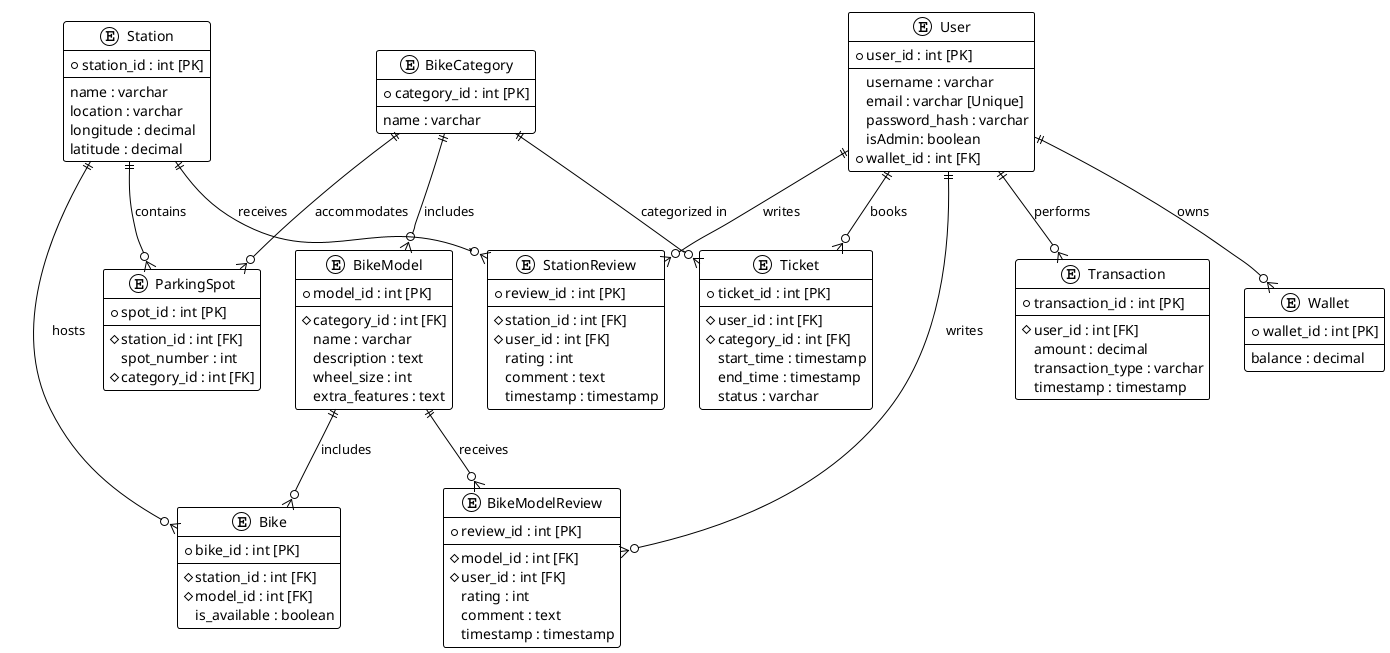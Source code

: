 @startuml
!theme plain

entity "User" {
  +user_id : int [PK]
  --
  username : varchar
  email : varchar [Unique]
  password_hash : varchar
  isAdmin: boolean
  +wallet_id : int [FK]
}

entity "Wallet" {
  +wallet_id : int [PK]
  --
  balance : decimal
}

entity "Station" {
  +station_id : int [PK]
  --
  name : varchar
  location : varchar
  longitude : decimal
  latitude : decimal
}

entity "BikeCategory" {
  +category_id : int [PK]
  --
  name : varchar
}

entity "BikeModel" {
  +model_id : int [PK]
  --
  #category_id : int [FK]
  name : varchar
  description : text
  wheel_size : int
  extra_features : text
}

entity "Bike" {
  +bike_id : int [PK]
  --
  #station_id : int [FK]
  #model_id : int [FK]
  is_available : boolean
}

entity "Ticket" {
  +ticket_id : int [PK]
  --
  #user_id : int [FK]
  #category_id : int [FK]
  start_time : timestamp
  end_time : timestamp
  status : varchar
}

entity "Transaction" {
  +transaction_id : int [PK]
  --
  #user_id : int [FK]
  amount : decimal
  transaction_type : varchar
  timestamp : timestamp
}

entity "ParkingSpot" {
  +spot_id : int [PK]
  --
  #station_id : int [FK]
  spot_number : int
  #category_id : int [FK]
}

entity "StationReview" {
  +review_id : int [PK]
  --
  #station_id : int [FK]
  #user_id : int [FK]
  rating : int
  comment : text
  timestamp : timestamp
}

entity "BikeModelReview" {
  +review_id : int [PK]
  --
  #model_id : int [FK]
  #user_id : int [FK]
  rating : int
  comment : text
  timestamp : timestamp
}

User ||--o{ Wallet : "owns"
User ||--o{ Ticket : "books"
User ||--o{ Transaction : "performs"
User ||--o{ StationReview : "writes"
User ||--o{ BikeModelReview : "writes"
Station ||--o{ Bike : "hosts"
Station ||--o{ StationReview : "receives"
Station ||--o{ ParkingSpot : "contains"
BikeCategory ||--o{ BikeModel : "includes"
BikeModel ||--o{ Bike : "includes"
BikeModel ||--o{ BikeModelReview : "receives"
BikeCategory ||--o{ Ticket : "categorized in"
BikeCategory ||--o{ ParkingSpot : "accommodates"

@enduml
